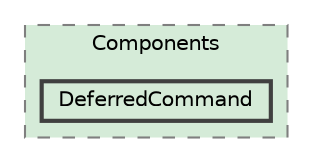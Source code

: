 digraph "C:/Users/tkefauver/Source/Repos/MonkeyPaste/Common/MonkeyPaste.Common.Plugin/Models/Components/DeferredCommand"
{
 // LATEX_PDF_SIZE
  bgcolor="transparent";
  edge [fontname=Helvetica,fontsize=10,labelfontname=Helvetica,labelfontsize=10];
  node [fontname=Helvetica,fontsize=10,shape=box,height=0.2,width=0.4];
  compound=true
  subgraph clusterdir_51e336ad91200cef31faa66a3ecd9db7 {
    graph [ bgcolor="#d5ebd8", pencolor="grey50", label="Components", fontname=Helvetica,fontsize=10 style="filled,dashed", URL="dir_51e336ad91200cef31faa66a3ecd9db7.html",tooltip=""]
  dir_07c1a6fddeaa7ab14529b47ea9d7109b [label="DeferredCommand", fillcolor="#d5ebd8", color="grey25", style="filled,bold", URL="dir_07c1a6fddeaa7ab14529b47ea9d7109b.html",tooltip=""];
  }
}
